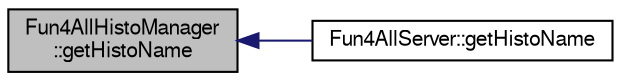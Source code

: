 digraph "Fun4AllHistoManager::getHistoName"
{
  bgcolor="transparent";
  edge [fontname="FreeSans",fontsize="10",labelfontname="FreeSans",labelfontsize="10"];
  node [fontname="FreeSans",fontsize="10",shape=record];
  rankdir="LR";
  Node1 [label="Fun4AllHistoManager\l::getHistoName",height=0.2,width=0.4,color="black", fillcolor="grey75", style="filled" fontcolor="black"];
  Node1 -> Node2 [dir="back",color="midnightblue",fontsize="10",style="solid",fontname="FreeSans"];
  Node2 [label="Fun4AllServer::getHistoName",height=0.2,width=0.4,color="black",URL="$da/d29/classFun4AllServer.html#ae1ca0b4813d6eb23ca7796bee184cde4"];
}
